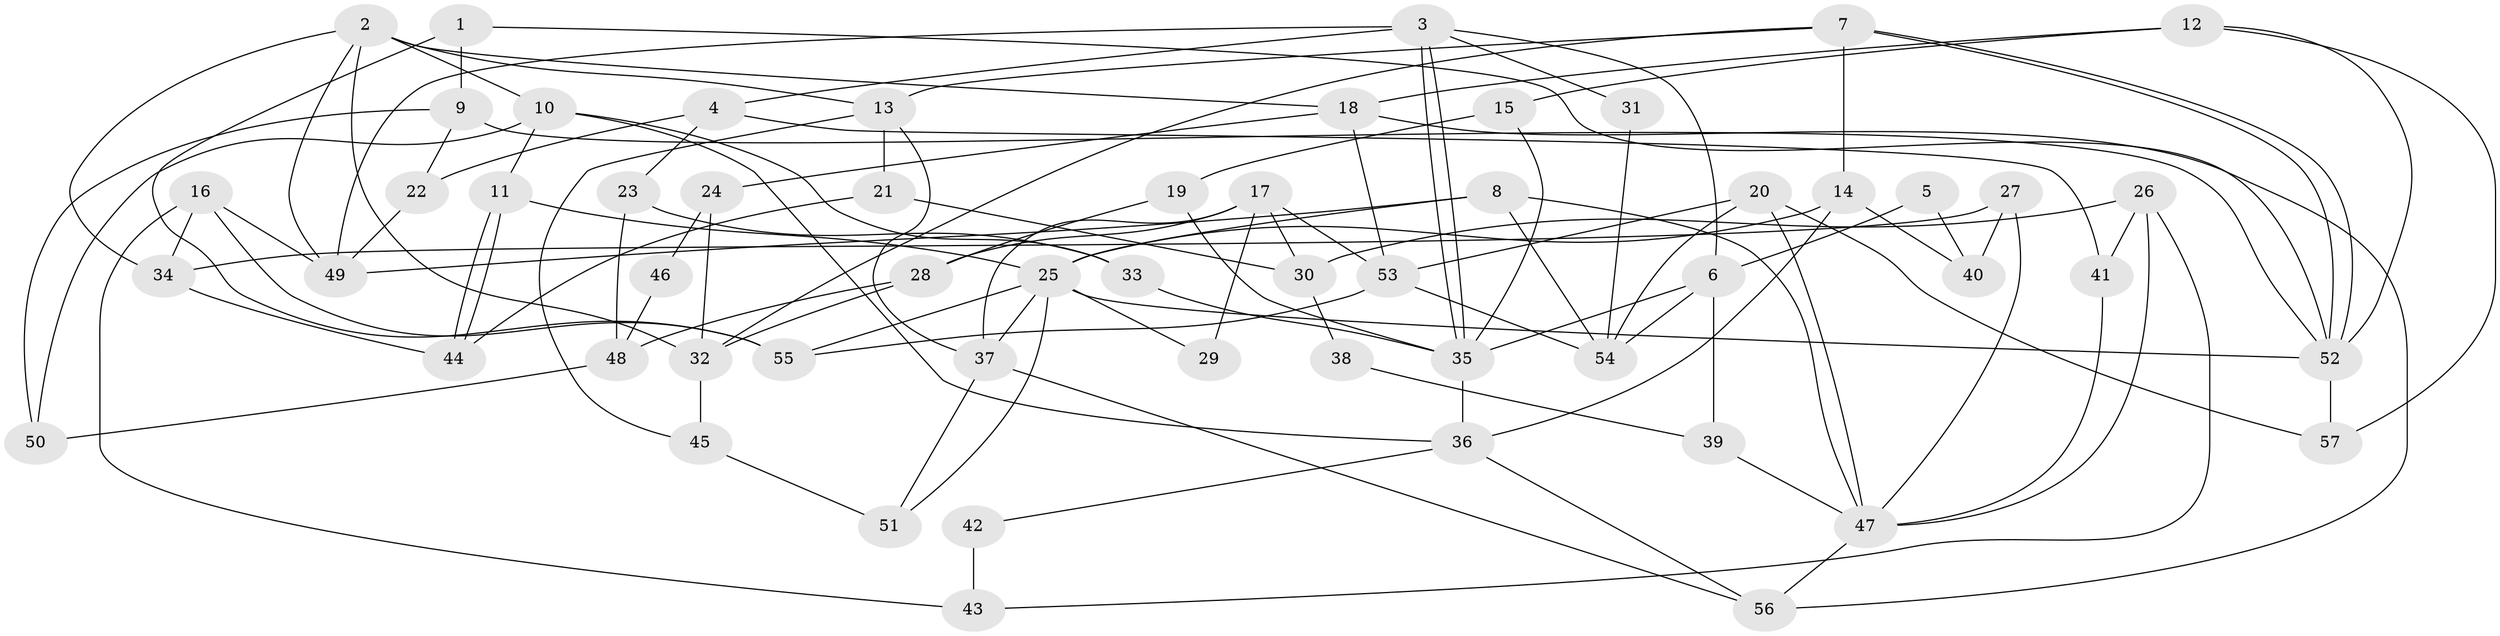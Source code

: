 // Generated by graph-tools (version 1.1) at 2025/15/03/09/25 04:15:18]
// undirected, 57 vertices, 114 edges
graph export_dot {
graph [start="1"]
  node [color=gray90,style=filled];
  1;
  2;
  3;
  4;
  5;
  6;
  7;
  8;
  9;
  10;
  11;
  12;
  13;
  14;
  15;
  16;
  17;
  18;
  19;
  20;
  21;
  22;
  23;
  24;
  25;
  26;
  27;
  28;
  29;
  30;
  31;
  32;
  33;
  34;
  35;
  36;
  37;
  38;
  39;
  40;
  41;
  42;
  43;
  44;
  45;
  46;
  47;
  48;
  49;
  50;
  51;
  52;
  53;
  54;
  55;
  56;
  57;
  1 -- 52;
  1 -- 55;
  1 -- 9;
  2 -- 49;
  2 -- 32;
  2 -- 10;
  2 -- 13;
  2 -- 18;
  2 -- 34;
  3 -- 35;
  3 -- 35;
  3 -- 6;
  3 -- 4;
  3 -- 31;
  3 -- 49;
  4 -- 22;
  4 -- 23;
  4 -- 41;
  5 -- 6;
  5 -- 40;
  6 -- 54;
  6 -- 35;
  6 -- 39;
  7 -- 52;
  7 -- 52;
  7 -- 13;
  7 -- 14;
  7 -- 32;
  8 -- 49;
  8 -- 25;
  8 -- 47;
  8 -- 54;
  9 -- 52;
  9 -- 22;
  9 -- 50;
  10 -- 50;
  10 -- 11;
  10 -- 33;
  10 -- 36;
  11 -- 44;
  11 -- 44;
  11 -- 25;
  12 -- 57;
  12 -- 15;
  12 -- 18;
  12 -- 52;
  13 -- 37;
  13 -- 21;
  13 -- 45;
  14 -- 25;
  14 -- 36;
  14 -- 40;
  15 -- 19;
  15 -- 35;
  16 -- 34;
  16 -- 55;
  16 -- 43;
  16 -- 49;
  17 -- 53;
  17 -- 37;
  17 -- 28;
  17 -- 29;
  17 -- 30;
  18 -- 24;
  18 -- 53;
  18 -- 56;
  19 -- 35;
  19 -- 28;
  20 -- 47;
  20 -- 53;
  20 -- 54;
  20 -- 57;
  21 -- 30;
  21 -- 44;
  22 -- 49;
  23 -- 33;
  23 -- 48;
  24 -- 32;
  24 -- 46;
  25 -- 52;
  25 -- 29;
  25 -- 37;
  25 -- 51;
  25 -- 55;
  26 -- 41;
  26 -- 47;
  26 -- 30;
  26 -- 43;
  27 -- 47;
  27 -- 34;
  27 -- 40;
  28 -- 32;
  28 -- 48;
  30 -- 38;
  31 -- 54;
  32 -- 45;
  33 -- 35;
  34 -- 44;
  35 -- 36;
  36 -- 42;
  36 -- 56;
  37 -- 56;
  37 -- 51;
  38 -- 39;
  39 -- 47;
  41 -- 47;
  42 -- 43;
  45 -- 51;
  46 -- 48;
  47 -- 56;
  48 -- 50;
  52 -- 57;
  53 -- 54;
  53 -- 55;
}
